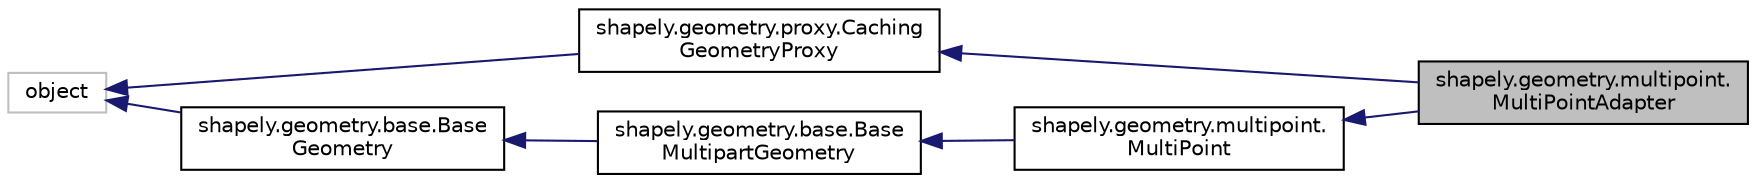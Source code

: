 digraph "shapely.geometry.multipoint.MultiPointAdapter"
{
 // LATEX_PDF_SIZE
  edge [fontname="Helvetica",fontsize="10",labelfontname="Helvetica",labelfontsize="10"];
  node [fontname="Helvetica",fontsize="10",shape=record];
  rankdir="LR";
  Node1 [label="shapely.geometry.multipoint.\lMultiPointAdapter",height=0.2,width=0.4,color="black", fillcolor="grey75", style="filled", fontcolor="black",tooltip=" "];
  Node2 -> Node1 [dir="back",color="midnightblue",fontsize="10",style="solid"];
  Node2 [label="shapely.geometry.proxy.Caching\lGeometryProxy",height=0.2,width=0.4,color="black", fillcolor="white", style="filled",URL="$classshapely_1_1geometry_1_1proxy_1_1_caching_geometry_proxy.html",tooltip=" "];
  Node3 -> Node2 [dir="back",color="midnightblue",fontsize="10",style="solid"];
  Node3 [label="object",height=0.2,width=0.4,color="grey75", fillcolor="white", style="filled",tooltip=" "];
  Node4 -> Node1 [dir="back",color="midnightblue",fontsize="10",style="solid"];
  Node4 [label="shapely.geometry.multipoint.\lMultiPoint",height=0.2,width=0.4,color="black", fillcolor="white", style="filled",URL="$classshapely_1_1geometry_1_1multipoint_1_1_multi_point.html",tooltip=" "];
  Node5 -> Node4 [dir="back",color="midnightblue",fontsize="10",style="solid"];
  Node5 [label="shapely.geometry.base.Base\lMultipartGeometry",height=0.2,width=0.4,color="black", fillcolor="white", style="filled",URL="$classshapely_1_1geometry_1_1base_1_1_base_multipart_geometry.html",tooltip=" "];
  Node6 -> Node5 [dir="back",color="midnightblue",fontsize="10",style="solid"];
  Node6 [label="shapely.geometry.base.Base\lGeometry",height=0.2,width=0.4,color="black", fillcolor="white", style="filled",URL="$classshapely_1_1geometry_1_1base_1_1_base_geometry.html",tooltip=" "];
  Node3 -> Node6 [dir="back",color="midnightblue",fontsize="10",style="solid"];
}
